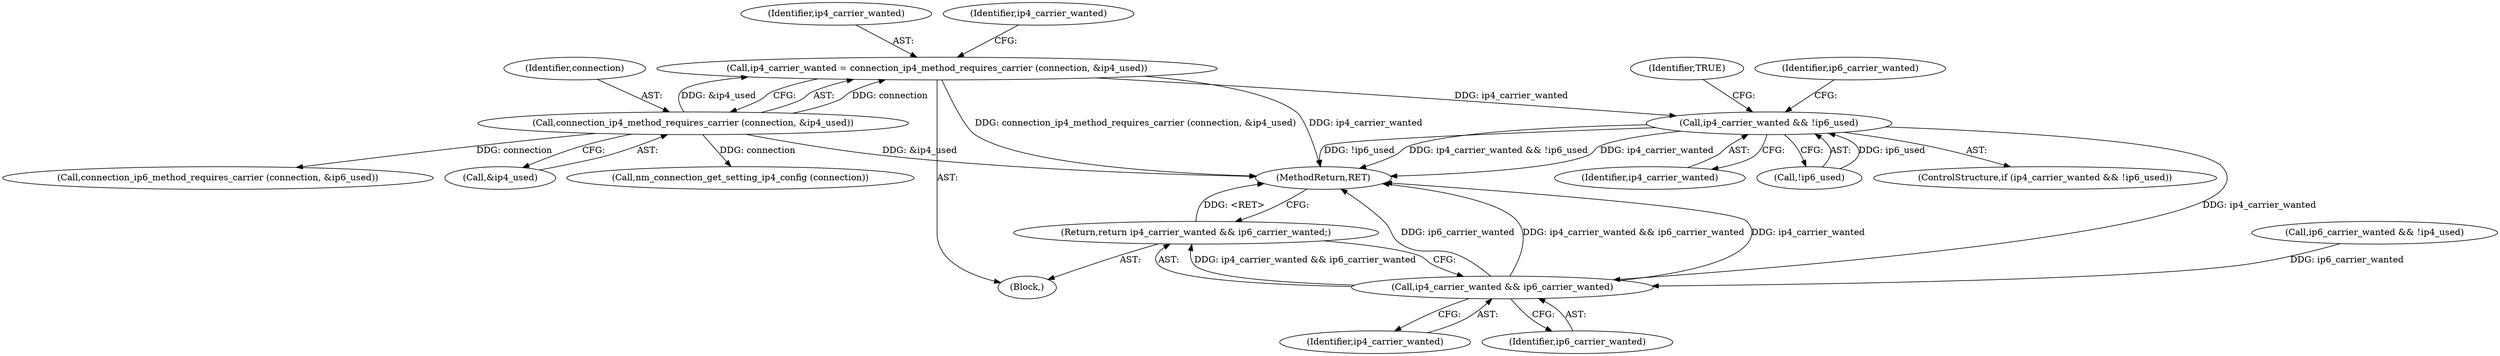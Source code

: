 digraph "0_NetworkManager_d5fc88e573fa58b93034b04d35a2454f5d28cad9@API" {
"1005608" [label="(Call,ip4_carrier_wanted = connection_ip4_method_requires_carrier (connection, &ip4_used))"];
"1005610" [label="(Call,connection_ip4_method_requires_carrier (connection, &ip4_used))"];
"1005651" [label="(Call,ip4_carrier_wanted && !ip6_used)"];
"1005665" [label="(Call,ip4_carrier_wanted && ip6_carrier_wanted)"];
"1005664" [label="(Return,return ip4_carrier_wanted && ip6_carrier_wanted;)"];
"1005631" [label="(Call,connection_ip6_method_requires_carrier (connection, &ip6_used))"];
"1005665" [label="(Call,ip4_carrier_wanted && ip6_carrier_wanted)"];
"1005610" [label="(Call,connection_ip4_method_requires_carrier (connection, &ip4_used))"];
"1005611" [label="(Identifier,connection)"];
"1005651" [label="(Call,ip4_carrier_wanted && !ip6_used)"];
"1005659" [label="(Identifier,ip6_carrier_wanted)"];
"1005612" [label="(Call,&ip4_used)"];
"1005664" [label="(Return,return ip4_carrier_wanted && ip6_carrier_wanted;)"];
"1005652" [label="(Identifier,ip4_carrier_wanted)"];
"1005609" [label="(Identifier,ip4_carrier_wanted)"];
"1005608" [label="(Call,ip4_carrier_wanted = connection_ip4_method_requires_carrier (connection, &ip4_used))"];
"1005595" [label="(Block,)"];
"1005653" [label="(Call,!ip6_used)"];
"1005619" [label="(Call,nm_connection_get_setting_ip4_config (connection))"];
"1005656" [label="(Identifier,TRUE)"];
"1005650" [label="(ControlStructure,if (ip4_carrier_wanted && !ip6_used))"];
"1005666" [label="(Identifier,ip4_carrier_wanted)"];
"1007368" [label="(MethodReturn,RET)"];
"1005615" [label="(Identifier,ip4_carrier_wanted)"];
"1005658" [label="(Call,ip6_carrier_wanted && !ip4_used)"];
"1005667" [label="(Identifier,ip6_carrier_wanted)"];
"1005608" -> "1005595"  [label="AST: "];
"1005608" -> "1005610"  [label="CFG: "];
"1005609" -> "1005608"  [label="AST: "];
"1005610" -> "1005608"  [label="AST: "];
"1005615" -> "1005608"  [label="CFG: "];
"1005608" -> "1007368"  [label="DDG: connection_ip4_method_requires_carrier (connection, &ip4_used)"];
"1005608" -> "1007368"  [label="DDG: ip4_carrier_wanted"];
"1005610" -> "1005608"  [label="DDG: connection"];
"1005610" -> "1005608"  [label="DDG: &ip4_used"];
"1005608" -> "1005651"  [label="DDG: ip4_carrier_wanted"];
"1005610" -> "1005612"  [label="CFG: "];
"1005611" -> "1005610"  [label="AST: "];
"1005612" -> "1005610"  [label="AST: "];
"1005610" -> "1007368"  [label="DDG: &ip4_used"];
"1005610" -> "1005619"  [label="DDG: connection"];
"1005610" -> "1005631"  [label="DDG: connection"];
"1005651" -> "1005650"  [label="AST: "];
"1005651" -> "1005652"  [label="CFG: "];
"1005651" -> "1005653"  [label="CFG: "];
"1005652" -> "1005651"  [label="AST: "];
"1005653" -> "1005651"  [label="AST: "];
"1005656" -> "1005651"  [label="CFG: "];
"1005659" -> "1005651"  [label="CFG: "];
"1005651" -> "1007368"  [label="DDG: !ip6_used"];
"1005651" -> "1007368"  [label="DDG: ip4_carrier_wanted && !ip6_used"];
"1005651" -> "1007368"  [label="DDG: ip4_carrier_wanted"];
"1005653" -> "1005651"  [label="DDG: ip6_used"];
"1005651" -> "1005665"  [label="DDG: ip4_carrier_wanted"];
"1005665" -> "1005664"  [label="AST: "];
"1005665" -> "1005666"  [label="CFG: "];
"1005665" -> "1005667"  [label="CFG: "];
"1005666" -> "1005665"  [label="AST: "];
"1005667" -> "1005665"  [label="AST: "];
"1005664" -> "1005665"  [label="CFG: "];
"1005665" -> "1007368"  [label="DDG: ip4_carrier_wanted && ip6_carrier_wanted"];
"1005665" -> "1007368"  [label="DDG: ip4_carrier_wanted"];
"1005665" -> "1007368"  [label="DDG: ip6_carrier_wanted"];
"1005665" -> "1005664"  [label="DDG: ip4_carrier_wanted && ip6_carrier_wanted"];
"1005658" -> "1005665"  [label="DDG: ip6_carrier_wanted"];
"1005664" -> "1005595"  [label="AST: "];
"1007368" -> "1005664"  [label="CFG: "];
"1005664" -> "1007368"  [label="DDG: <RET>"];
}
